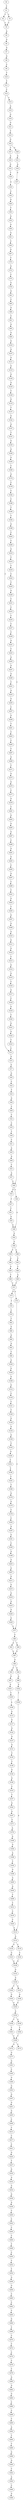 strict digraph  {
	S0 -> S1 [ label = T ];
	S1 -> S2 [ label = T ];
	S1 -> S3 [ label = C ];
	S2 -> S4 [ label = C ];
	S3 -> S4 [ label = C ];
	S4 -> S5 [ label = A ];
	S5 -> S6 [ label = A ];
	S6 -> S7 [ label = G ];
	S7 -> S8 [ label = G ];
	S8 -> S9 [ label = C ];
	S9 -> S10 [ label = T ];
	S10 -> S11 [ label = T ];
	S11 -> S12 [ label = C ];
	S12 -> S13 [ label = C ];
	S12 -> S14 [ label = C ];
	S13 -> S15 [ label = A ];
	S14 -> S16 [ label = A ];
	S15 -> S17 [ label = G ];
	S16 -> S18 [ label = G ];
	S17 -> S20 [ label = G ];
	S18 -> S21 [ label = G ];
	S20 -> S22 [ label = C ];
	S21 -> S23 [ label = T ];
	S22 -> S24 [ label = T ];
	S23 -> S25 [ label = G ];
	S24 -> S26 [ label = G ];
	S25 -> S27 [ label = C ];
	S25 -> S28 [ label = A ];
	S26 -> S29 [ label = C ];
	S27 -> S30 [ label = A ];
	S28 -> S31 [ label = G ];
	S29 -> S32 [ label = C ];
	S30 -> S33 [ label = G ];
	S31 -> S34 [ label = A ];
	S32 -> S35 [ label = C ];
	S33 -> S36 [ label = T ];
	S34 -> S37 [ label = G ];
	S35 -> S38 [ label = T ];
	S36 -> S39 [ label = A ];
	S37 -> S40 [ label = C ];
	S38 -> S41 [ label = C ];
	S39 -> S42 [ label = C ];
	S40 -> S43 [ label = A ];
	S40 -> S44 [ label = T ];
	S41 -> S45 [ label = A ];
	S42 -> S46 [ label = A ];
	S43 -> S47 [ label = T ];
	S44 -> S48 [ label = A ];
	S45 -> S49 [ label = A ];
	S46 -> S50 [ label = T ];
	S47 -> S51 [ label = T ];
	S48 -> S52 [ label = A ];
	S49 -> S53 [ label = C ];
	S50 -> S54 [ label = G ];
	S51 -> S55 [ label = G ];
	S52 -> S56 [ label = G ];
	S53 -> S57 [ label = A ];
	S54 -> S58 [ label = G ];
	S55 -> S48 [ label = A ];
	S56 -> S59 [ label = C ];
	S56 -> S60 [ label = A ];
	S57 -> S40 [ label = C ];
	S58 -> S61 [ label = A ];
	S59 -> S62 [ label = A ];
	S60 -> S63 [ label = C ];
	S61 -> S64 [ label = C ];
	S62 -> S65 [ label = G ];
	S63 -> S66 [ label = C ];
	S64 -> S67 [ label = A ];
	S65 -> S68 [ label = T ];
	S66 -> S69 [ label = A ];
	S67 -> S70 [ label = T ];
	S68 -> S71 [ label = T ];
	S69 -> S71 [ label = T ];
	S70 -> S72 [ label = G ];
	S71 -> S73 [ label = A ];
	S71 -> S74 [ label = G ];
	S72 -> S75 [ label = C ];
	S73 -> S76 [ label = T ];
	S74 -> S77 [ label = C ];
	S75 -> S78 [ label = A ];
	S76 -> S79 [ label = C ];
	S77 -> S80 [ label = C ];
	S78 -> S81 [ label = G ];
	S79 -> S82 [ label = T ];
	S80 -> S83 [ label = A ];
	S80 -> S84 [ label = T ];
	S81 -> S85 [ label = C ];
	S82 -> S86 [ label = G ];
	S83 -> S87 [ label = G ];
	S84 -> S87 [ label = G ];
	S85 -> S88 [ label = A ];
	S86 -> S89 [ label = A ];
	S87 -> S90 [ label = A ];
	S88 -> S91 [ label = T ];
	S89 -> S92 [ label = A ];
	S90 -> S93 [ label = C ];
	S90 -> S94 [ label = G ];
	S91 -> S95 [ label = G ];
	S92 -> S96 [ label = C ];
	S93 -> S97 [ label = A ];
	S94 -> S98 [ label = A ];
	S95 -> S99 [ label = G ];
	S96 -> S100 [ label = A ];
	S97 -> S101 [ label = A ];
	S98 -> S102 [ label = A ];
	S99 -> S103 [ label = G ];
	S100 -> S104 [ label = G ];
	S101 -> S105 [ label = T ];
	S102 -> S106 [ label = T ];
	S103 -> S107 [ label = A ];
	S104 -> S108 [ label = G ];
	S105 -> S109 [ label = A ];
	S106 -> S110 [ label = A ];
	S107 -> S111 [ label = A ];
	S108 -> S112 [ label = G ];
	S109 -> S113 [ label = A ];
	S110 -> S114 [ label = A ];
	S111 -> S115 [ label = G ];
	S112 -> S116 [ label = C ];
	S113 -> S117 [ label = G ];
	S114 -> S118 [ label = G ];
	S114 -> S119 [ label = C ];
	S115 -> S120 [ label = G ];
	S116 -> S121 [ label = C ];
	S117 -> S122 [ label = G ];
	S118 -> S123 [ label = G ];
	S119 -> S124 [ label = C ];
	S120 -> S125 [ label = A ];
	S121 -> S126 [ label = T ];
	S122 -> S127 [ label = G ];
	S123 -> S128 [ label = G ];
	S124 -> S128 [ label = G ];
	S125 -> S129 [ label = T ];
	S126 -> S130 [ label = G ];
	S127 -> S131 [ label = G ];
	S128 -> S132 [ label = G ];
	S129 -> S133 [ label = G ];
	S130 -> S134 [ label = G ];
	S131 -> S135 [ label = T ];
	S132 -> S136 [ label = A ];
	S133 -> S137 [ label = T ];
	S134 -> S138 [ label = A ];
	S135 -> S139 [ label = T ];
	S136 -> S140 [ label = T ];
	S136 -> S141 [ label = G ];
	S137 -> S142 [ label = G ];
	S138 -> S143 [ label = T ];
	S139 -> S144 [ label = G ];
	S140 -> S145 [ label = G ];
	S141 -> S146 [ label = A ];
	S142 -> S147 [ label = A ];
	S143 -> S148 [ label = G ];
	S144 -> S149 [ label = G ];
	S145 -> S150 [ label = G ];
	S146 -> S150 [ label = G ];
	S147 -> S151 [ label = T ];
	S148 -> S152 [ label = C ];
	S149 -> S153 [ label = C ];
	S150 -> S154 [ label = A ];
	S151 -> S155 [ label = G ];
	S152 -> S156 [ label = T ];
	S153 -> S157 [ label = T ];
	S154 -> S158 [ label = C ];
	S154 -> S159 [ label = G ];
	S155 -> S160 [ label = A ];
	S156 -> S161 [ label = T ];
	S157 -> S162 [ label = G ];
	S158 -> S163 [ label = T ];
	S159 -> S164 [ label = C ];
	S160 -> S165 [ label = G ];
	S161 -> S166 [ label = T ];
	S162 -> S167 [ label = A ];
	S163 -> S168 [ label = T ];
	S164 -> S168 [ label = T ];
	S165 -> S169 [ label = C ];
	S166 -> S170 [ label = G ];
	S167 -> S171 [ label = C ];
	S168 -> S172 [ label = A ];
	S168 -> S173 [ label = C ];
	S169 -> S174 [ label = A ];
	S170 -> S175 [ label = G ];
	S171 -> S176 [ label = A ];
	S172 -> S177 [ label = G ];
	S174 -> S178 [ label = C ];
	S175 -> S179 [ label = C ];
	S176 -> S180 [ label = A ];
	S177 -> S181 [ label = G ];
	S178 -> S182 [ label = C ];
	S179 -> S183 [ label = C ];
	S180 -> S184 [ label = G ];
	S181 -> S185 [ label = C ];
	S182 -> S186 [ label = C ];
	S183 -> S187 [ label = A ];
	S184 -> S188 [ label = A ];
	S185 -> S189 [ label = G ];
	S186 -> S190 [ label = T ];
	S187 -> S191 [ label = G ];
	S188 -> S192 [ label = T ];
	S189 -> S193 [ label = G ];
	S190 -> S194 [ label = T ];
	S191 -> S195 [ label = C ];
	S192 -> S196 [ label = G ];
	S193 -> S197 [ label = G ];
	S194 -> S198 [ label = A ];
	S195 -> S199 [ label = A ];
	S196 -> S200 [ label = G ];
	S197 -> S201 [ label = G ];
	S198 -> S202 [ label = C ];
	S199 -> S203 [ label = A ];
	S200 -> S204 [ label = A ];
	S201 -> S205 [ label = G ];
	S202 -> S206 [ label = C ];
	S203 -> S207 [ label = A ];
	S204 -> S208 [ label = C ];
	S205 -> S209 [ label = C ];
	S206 -> S210 [ label = A ];
	S207 -> S211 [ label = G ];
	S208 -> S212 [ label = C ];
	S209 -> S213 [ label = C ];
	S210 -> S214 [ label = T ];
	S211 -> S215 [ label = G ];
	S212 -> S216 [ label = C ];
	S213 -> S217 [ label = C ];
	S214 -> S218 [ label = C ];
	S215 -> S219 [ label = A ];
	S216 -> S220 [ label = C ];
	S217 -> S221 [ label = C ];
	S218 -> S222 [ label = C ];
	S219 -> S223 [ label = A ];
	S220 -> S110 [ label = A ];
	S221 -> S224 [ label = G ];
	S222 -> S225 [ label = T ];
	S223 -> S226 [ label = A ];
	S224 -> S227 [ label = T ];
	S225 -> S228 [ label = G ];
	S226 -> S229 [ label = A ];
	S227 -> S230 [ label = G ];
	S228 -> S231 [ label = C ];
	S229 -> S77 [ label = C ];
	S230 -> S232 [ label = A ];
	S231 -> S233 [ label = C ];
	S232 -> S234 [ label = A ];
	S233 -> S235 [ label = C ];
	S234 -> S236 [ label = G ];
	S235 -> S237 [ label = C ];
	S236 -> S238 [ label = A ];
	S237 -> S239 [ label = T ];
	S238 -> S240 [ label = C ];
	S239 -> S241 [ label = A ];
	S240 -> S242 [ label = C ];
	S241 -> S243 [ label = C ];
	S242 -> S244 [ label = C ];
	S243 -> S245 [ label = A ];
	S244 -> S246 [ label = C ];
	S245 -> S247 [ label = A ];
	S246 -> S248 [ label = T ];
	S247 -> S249 [ label = A ];
	S248 -> S250 [ label = C ];
	S249 -> S251 [ label = T ];
	S250 -> S252 [ label = C ];
	S251 -> S253 [ label = A ];
	S252 -> S254 [ label = T ];
	S253 -> S255 [ label = G ];
	S254 -> S256 [ label = G ];
	S255 -> S257 [ label = C ];
	S256 -> S258 [ label = G ];
	S257 -> S259 [ label = G ];
	S258 -> S260 [ label = C ];
	S259 -> S261 [ label = T ];
	S260 -> S262 [ label = C ];
	S261 -> S263 [ label = T ];
	S262 -> S264 [ label = C ];
	S263 -> S265 [ label = C ];
	S264 -> S266 [ label = G ];
	S265 -> S267 [ label = C ];
	S266 -> S268 [ label = T ];
	S267 -> S269 [ label = A ];
	S268 -> S270 [ label = C ];
	S269 -> S271 [ label = T ];
	S270 -> S272 [ label = C ];
	S271 -> S273 [ label = G ];
	S272 -> S274 [ label = C ];
	S273 -> S275 [ label = G ];
	S274 -> S276 [ label = C ];
	S275 -> S277 [ label = C ];
	S276 -> S278 [ label = C ];
	S277 -> S279 [ label = G ];
	S278 -> S280 [ label = G ];
	S279 -> S281 [ label = T ];
	S280 -> S282 [ label = A ];
	S281 -> S283 [ label = G ];
	S282 -> S284 [ label = G ];
	S283 -> S285 [ label = G ];
	S284 -> S286 [ label = C ];
	S285 -> S287 [ label = G ];
	S286 -> S288 [ label = C ];
	S287 -> S289 [ label = C ];
	S288 -> S290 [ label = C ];
	S289 -> S291 [ label = A ];
	S290 -> S292 [ label = A ];
	S291 -> S293 [ label = G ];
	S292 -> S294 [ label = T ];
	S293 -> S295 [ label = C ];
	S294 -> S296 [ label = C ];
	S295 -> S297 [ label = A ];
	S296 -> S298 [ label = G ];
	S297 -> S299 [ label = C ];
	S298 -> S300 [ label = G ];
	S299 -> S301 [ label = T ];
	S300 -> S302 [ label = C ];
	S301 -> S303 [ label = G ];
	S302 -> S304 [ label = A ];
	S303 -> S305 [ label = T ];
	S304 -> S306 [ label = C ];
	S305 -> S307 [ label = G ];
	S306 -> S308 [ label = A ];
	S307 -> S309 [ label = G ];
	S309 -> S310 [ label = A ];
	S310 -> S311 [ label = G ];
	S311 -> S312 [ label = G ];
	S312 -> S313 [ label = C ];
	S313 -> S314 [ label = G ];
	S314 -> S315 [ label = G ];
	S315 -> S316 [ label = C ];
	S316 -> S317 [ label = A ];
	S317 -> S318 [ label = C ];
	S318 -> S319 [ label = G ];
	S319 -> S320 [ label = T ];
	S320 -> S321 [ label = G ];
	S321 -> S322 [ label = A ];
	S322 -> S323 [ label = T ];
	S323 -> S13 [ label = C ];
}
